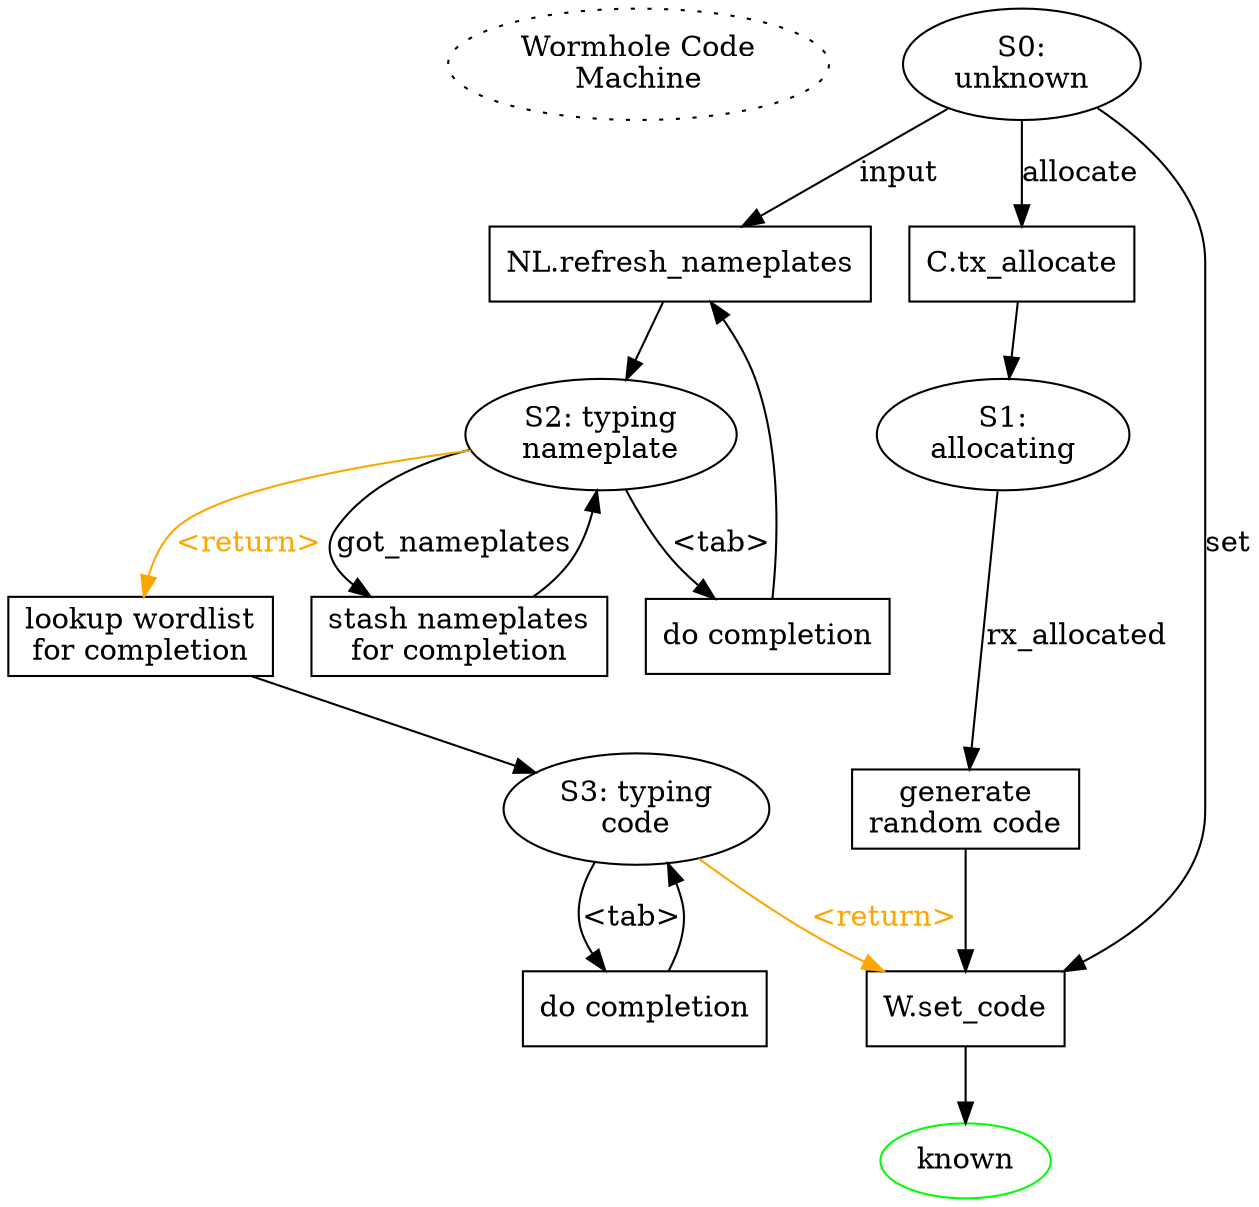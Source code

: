 digraph {

        start [label="Wormhole Code\nMachine" style="dotted"]
        {rank=same; start S0}
        {rank=same; P_list_nameplates P_allocate}
        {rank=same; S1 S2}
        {rank=same; S3 P_allocate_generate}
        start -> S0 [style="invis"]
        S0 [label="S0:\nunknown"]
        S0 -> P_set_code [label="set"]
        P_set_code [shape="box" label="W.set_code"]
        P_set_code -> S_known
        S_known [label="known" color="green"]

        S0 -> P_list_nameplates [label="input"]
        S2 [label="S2: typing\nnameplate"]

        S2 -> P_nameplate_completion [label="<tab>"]
        P_nameplate_completion [shape="box" label="do completion"]
        P_nameplate_completion -> P_list_nameplates
        P_list_nameplates [shape="box" label="NL.refresh_nameplates"]
        P_list_nameplates -> S2

        S2 -> P_got_nameplates [label="got_nameplates"]
        P_got_nameplates [shape="box" label="stash nameplates\nfor completion"]
        P_got_nameplates -> S2
        S2 -> P_finish_nameplate [label="<return>"
                                                  color="orange"
                                                  fontcolor="orange"]
        P_finish_nameplate [shape="box" label="lookup wordlist\nfor completion"]
        P_finish_nameplate -> S3
        S3 [label="S3: typing\ncode"]
        S3 -> P_code_completion [label="<tab>"]
        P_code_completion [shape="box" label="do completion"]
        P_code_completion -> S3

        S3 -> P_set_code [label="<return>"
                                     color="orange" fontcolor="orange"]

        S0 -> P_allocate [label="allocate"]
        P_allocate [shape="box" label="C.tx_allocate"]
        P_allocate -> S1
        S1 [label="S1:\nallocating"]
        S1 -> P_allocate_generate [label="rx_allocated"]
        P_allocate_generate [shape="box" label="generate\nrandom code"]
        P_allocate_generate -> P_set_code
        
}
